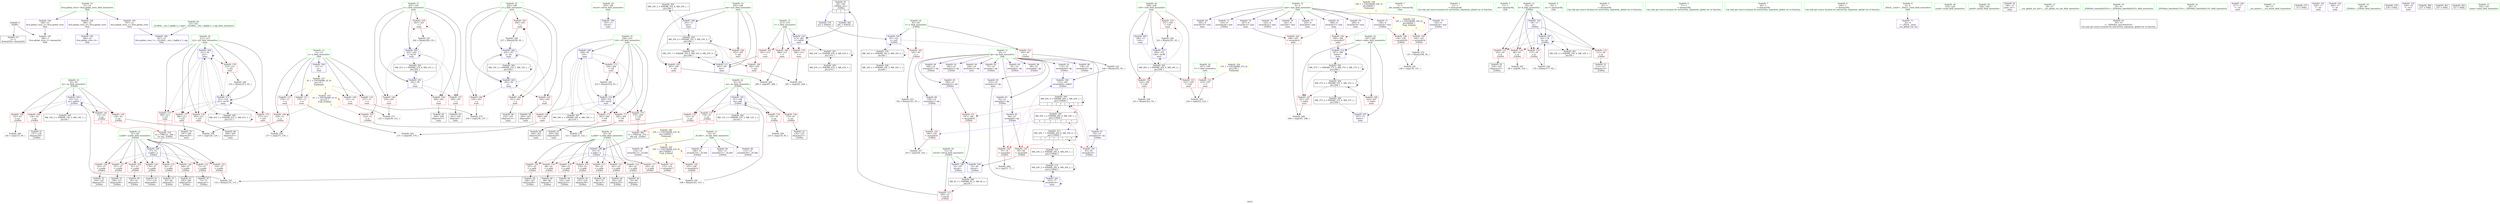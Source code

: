 digraph "SVFG" {
	label="SVFG";

	Node0x55ac0f8fb3f0 [shape=record,color=grey,label="{NodeID: 0\nNullPtr}"];
	Node0x55ac0f8fb3f0 -> Node0x55ac0f922c30[style=solid];
	Node0x55ac0f8fb3f0 -> Node0x55ac0f92c310[style=solid];
	Node0x55ac0f926aa0 [shape=record,color=blue,label="{NodeID: 194\n63\<--116\nny\<--add18\n_Z3Dfsii\n}"];
	Node0x55ac0f926aa0 -> Node0x55ac0f929b40[style=dashed];
	Node0x55ac0f926aa0 -> Node0x55ac0f929c10[style=dashed];
	Node0x55ac0f926aa0 -> Node0x55ac0f929ce0[style=dashed];
	Node0x55ac0f926aa0 -> Node0x55ac0f929db0[style=dashed];
	Node0x55ac0f926aa0 -> Node0x55ac0f926aa0[style=dashed];
	Node0x55ac0f926aa0 -> Node0x55ac0f940760[style=dashed];
	Node0x55ac0f923e10 [shape=record,color=red,label="{NodeID: 111\n270\<--12\n\<--n\nmain\n}"];
	Node0x55ac0f923e10 -> Node0x55ac0f932e90[style=solid];
	Node0x55ac0f9221a0 [shape=record,color=green,label="{NodeID: 28\n195\<--196\nretval\<--retval_field_insensitive\nmain\n}"];
	Node0x55ac0f9221a0 -> Node0x55ac0f926eb0[style=solid];
	Node0x55ac0f947960 [shape=record,color=black,label="{NodeID: 305\nMR_35V_2 = PHI(MR_35V_4, MR_35V_1, )\npts\{206 \}\n}"];
	Node0x55ac0f947960 -> Node0x55ac0f927460[style=dashed];
	Node0x55ac0f929c10 [shape=record,color=red,label="{NodeID: 139\n128\<--63\n\<--ny\n_Z3Dfsii\n}"];
	Node0x55ac0f929c10 -> Node0x55ac0f932890[style=solid];
	Node0x55ac0f924880 [shape=record,color=black,label="{NodeID: 56\n155\<--154\nidxprom38\<--\n_Z3Dfsii\n}"];
	Node0x55ac0f9287a0 [shape=record,color=grey,label="{NodeID: 250\n323 = Binary(322, 95, )\n}"];
	Node0x55ac0f92b2d0 [shape=record,color=red,label="{NodeID: 167\n291\<--207\n\<--index\nmain\n}"];
	Node0x55ac0f92b2d0 -> Node0x55ac0f933790[style=solid];
	Node0x55ac0f925f40 [shape=record,color=purple,label="{NodeID: 84\n81\<--10\narrayidx4\<--dp\n_Z3Dfsii\n}"];
	Node0x55ac0f8ffdf0 [shape=record,color=green,label="{NodeID: 1\n7\<--1\n__dso_handle\<--dummyObj\nGlob }"];
	Node0x55ac0f926b70 [shape=record,color=blue,label="{NodeID: 195\n65\<--152\nv\<--call\n_Z3Dfsii\n}"];
	Node0x55ac0f926b70 -> Node0x55ac0f929e80[style=dashed];
	Node0x55ac0f926b70 -> Node0x55ac0f929f50[style=dashed];
	Node0x55ac0f926b70 -> Node0x55ac0f93e460[style=dashed];
	Node0x55ac0f923ee0 [shape=record,color=red,label="{NodeID: 112\n276\<--12\n\<--n\nmain\n}"];
	Node0x55ac0f923ee0 -> Node0x55ac0f932a10[style=solid];
	Node0x55ac0f922270 [shape=record,color=green,label="{NodeID: 29\n197\<--198\nT\<--T_field_insensitive\nmain\n}"];
	Node0x55ac0f922270 -> Node0x55ac0f92a6a0[style=solid];
	Node0x55ac0f947e60 [shape=record,color=black,label="{NodeID: 306\nMR_37V_2 = PHI(MR_37V_4, MR_37V_1, )\npts\{208 \}\n}"];
	Node0x55ac0f947e60 -> Node0x55ac0f927530[style=dashed];
	Node0x55ac0f929ce0 [shape=record,color=red,label="{NodeID: 140\n136\<--63\n\<--ny\n_Z3Dfsii\n}"];
	Node0x55ac0f929ce0 -> Node0x55ac0f924610[style=solid];
	Node0x55ac0f924950 [shape=record,color=black,label="{NodeID: 57\n158\<--157\nidxprom40\<--\n_Z3Dfsii\n}"];
	Node0x55ac0f931e10 [shape=record,color=grey,label="{NodeID: 251\n166 = Binary(165, 95, )\n}"];
	Node0x55ac0f931e10 -> Node0x55ac0f926c40[style=solid];
	Node0x55ac0f92b3a0 [shape=record,color=red,label="{NodeID: 168\n324\<--207\n\<--index\nmain\n}"];
	Node0x55ac0f926010 [shape=record,color=purple,label="{NodeID: 85\n84\<--10\narrayidx6\<--dp\n_Z3Dfsii\n}"];
	Node0x55ac0f926010 -> Node0x55ac0f92a0f0[style=solid];
	Node0x55ac0f8fee30 [shape=record,color=green,label="{NodeID: 2\n13\<--1\n\<--dummyObj\nCan only get source location for instruction, argument, global var or function.}"];
	Node0x55ac0f926c40 [shape=record,color=blue,label="{NodeID: 196\n172\<--166\narrayidx49\<--add45\n_Z3Dfsii\n}"];
	Node0x55ac0f926c40 -> Node0x55ac0f942a60[style=dashed];
	Node0x55ac0f923fb0 [shape=record,color=red,label="{NodeID: 113\n190\<--53\n\<--retval\n_Z3Dfsii\n}"];
	Node0x55ac0f923fb0 -> Node0x55ac0f924d60[style=solid];
	Node0x55ac0f922340 [shape=record,color=green,label="{NodeID: 30\n199\<--200\nCAS\<--CAS_field_insensitive\nmain\n}"];
	Node0x55ac0f922340 -> Node0x55ac0f92a770[style=solid];
	Node0x55ac0f922340 -> Node0x55ac0f92a840[style=solid];
	Node0x55ac0f922340 -> Node0x55ac0f92a910[style=solid];
	Node0x55ac0f922340 -> Node0x55ac0f926f80[style=solid];
	Node0x55ac0f922340 -> Node0x55ac0f92e9e0[style=solid];
	Node0x55ac0f948360 [shape=record,color=black,label="{NodeID: 307\nMR_39V_2 = PHI(MR_39V_4, MR_39V_1, )\npts\{210 \}\n}"];
	Node0x55ac0f948360 -> Node0x55ac0f927600[style=dashed];
	Node0x55ac0f929db0 [shape=record,color=red,label="{NodeID: 141\n151\<--63\n\<--ny\n_Z3Dfsii\n|{<s0>3}}"];
	Node0x55ac0f929db0:s0 -> Node0x55ac0f633ea0[style=solid,color=red];
	Node0x55ac0f924a20 [shape=record,color=black,label="{NodeID: 58\n168\<--167\nidxprom46\<--\n_Z3Dfsii\n}"];
	Node0x55ac0f931f90 [shape=record,color=grey,label="{NodeID: 252\n147 = Binary(146, 95, )\n}"];
	Node0x55ac0f931f90 -> Node0x55ac0f932d10[style=solid];
	Node0x55ac0f92b470 [shape=record,color=red,label="{NodeID: 169\n269\<--209\n\<--i18\nmain\n}"];
	Node0x55ac0f92b470 -> Node0x55ac0f932e90[style=solid];
	Node0x55ac0f9260e0 [shape=record,color=purple,label="{NodeID: 86\n90\<--10\narrayidx8\<--dp\n_Z3Dfsii\n}"];
	Node0x55ac0f8feec0 [shape=record,color=green,label="{NodeID: 3\n17\<--1\n.str\<--dummyObj\nGlob }"];
	Node0x55ac0f93f860 [shape=record,color=black,label="{NodeID: 280\nMR_4V_3 = PHI(MR_4V_4, MR_4V_2, )\npts\{54 \}\n}"];
	Node0x55ac0f93f860 -> Node0x55ac0f923fb0[style=dashed];
	Node0x55ac0f926d10 [shape=record,color=blue,label="{NodeID: 197\n59\<--178\nk\<--inc\n_Z3Dfsii\n}"];
	Node0x55ac0f926d10 -> Node0x55ac0f9294c0[style=dashed];
	Node0x55ac0f926d10 -> Node0x55ac0f929590[style=dashed];
	Node0x55ac0f926d10 -> Node0x55ac0f929660[style=dashed];
	Node0x55ac0f926d10 -> Node0x55ac0f929730[style=dashed];
	Node0x55ac0f926d10 -> Node0x55ac0f926d10[style=dashed];
	Node0x55ac0f926d10 -> Node0x55ac0f93fd60[style=dashed];
	Node0x55ac0f924080 [shape=record,color=red,label="{NodeID: 114\n69\<--55\n\<--x.addr\n_Z3Dfsii\n}"];
	Node0x55ac0f924080 -> Node0x55ac0f922ea0[style=solid];
	Node0x55ac0f922410 [shape=record,color=green,label="{NodeID: 31\n201\<--202\ni\<--i_field_insensitive\nmain\n}"];
	Node0x55ac0f922410 -> Node0x55ac0f92a9e0[style=solid];
	Node0x55ac0f922410 -> Node0x55ac0f92aab0[style=solid];
	Node0x55ac0f922410 -> Node0x55ac0f92ab80[style=solid];
	Node0x55ac0f922410 -> Node0x55ac0f92ac50[style=solid];
	Node0x55ac0f922410 -> Node0x55ac0f927050[style=solid];
	Node0x55ac0f922410 -> Node0x55ac0f927390[style=solid];
	Node0x55ac0f948860 [shape=record,color=black,label="{NodeID: 308\nMR_41V_2 = PHI(MR_41V_3, MR_41V_1, )\npts\{212 \}\n}"];
	Node0x55ac0f948860 -> Node0x55ac0f9276d0[style=dashed];
	Node0x55ac0f948860 -> Node0x55ac0f948860[style=dashed];
	Node0x55ac0f929e80 [shape=record,color=red,label="{NodeID: 142\n161\<--65\n\<--v\n_Z3Dfsii\n}"];
	Node0x55ac0f929e80 -> Node0x55ac0f932110[style=solid];
	Node0x55ac0f924af0 [shape=record,color=black,label="{NodeID: 59\n171\<--170\nidxprom48\<--\n_Z3Dfsii\n}"];
	Node0x55ac0f932110 [shape=record,color=grey,label="{NodeID: 253\n162 = Binary(161, 95, )\n}"];
	Node0x55ac0f932110 -> Node0x55ac0f932710[style=solid];
	Node0x55ac0f92b540 [shape=record,color=red,label="{NodeID: 170\n279\<--209\n\<--i18\nmain\n|{<s0>7}}"];
	Node0x55ac0f92b540:s0 -> Node0x55ac0f9620b0[style=solid,color=red];
	Node0x55ac0f9261b0 [shape=record,color=purple,label="{NodeID: 87\n93\<--10\narrayidx10\<--dp\n_Z3Dfsii\n}"];
	Node0x55ac0f9261b0 -> Node0x55ac0f92c650[style=solid];
	Node0x55ac0f8fec20 [shape=record,color=green,label="{NodeID: 4\n19\<--1\n.str.1\<--dummyObj\nGlob }"];
	Node0x55ac0f93fd60 [shape=record,color=black,label="{NodeID: 281\nMR_10V_2 = PHI(MR_10V_4, MR_10V_1, )\npts\{60 \}\n}"];
	Node0x55ac0f926de0 [shape=record,color=blue,label="{NodeID: 198\n53\<--187\nretval\<--\n_Z3Dfsii\n}"];
	Node0x55ac0f926de0 -> Node0x55ac0f93f860[style=dashed];
	Node0x55ac0f924150 [shape=record,color=red,label="{NodeID: 115\n79\<--55\n\<--x.addr\n_Z3Dfsii\n}"];
	Node0x55ac0f924150 -> Node0x55ac0f923040[style=solid];
	Node0x55ac0f9224e0 [shape=record,color=green,label="{NodeID: 32\n203\<--204\nj\<--j_field_insensitive\nmain\n}"];
	Node0x55ac0f9224e0 -> Node0x55ac0f92ad20[style=solid];
	Node0x55ac0f9224e0 -> Node0x55ac0f92adf0[style=solid];
	Node0x55ac0f9224e0 -> Node0x55ac0f92aec0[style=solid];
	Node0x55ac0f9224e0 -> Node0x55ac0f92af90[style=solid];
	Node0x55ac0f9224e0 -> Node0x55ac0f927120[style=solid];
	Node0x55ac0f9224e0 -> Node0x55ac0f9272c0[style=solid];
	Node0x55ac0f948d60 [shape=record,color=black,label="{NodeID: 309\nMR_43V_2 = PHI(MR_43V_3, MR_43V_1, )\npts\{214 \}\n}"];
	Node0x55ac0f948d60 -> Node0x55ac0f945160[style=dashed];
	Node0x55ac0f929f50 [shape=record,color=red,label="{NodeID: 143\n165\<--65\n\<--v\n_Z3Dfsii\n}"];
	Node0x55ac0f929f50 -> Node0x55ac0f931e10[style=solid];
	Node0x55ac0f924bc0 [shape=record,color=black,label="{NodeID: 60\n182\<--181\nidxprom52\<--\n_Z3Dfsii\n}"];
	Node0x55ac0f932290 [shape=record,color=grey,label="{NodeID: 254\n108 = Binary(102, 107, )\n}"];
	Node0x55ac0f932290 -> Node0x55ac0f9269d0[style=solid];
	Node0x55ac0f92b610 [shape=record,color=red,label="{NodeID: 171\n292\<--209\n\<--i18\nmain\n}"];
	Node0x55ac0f92b610 -> Node0x55ac0f925170[style=solid];
	Node0x55ac0f926280 [shape=record,color=purple,label="{NodeID: 88\n156\<--10\narrayidx39\<--dp\n_Z3Dfsii\n}"];
	Node0x55ac0f8fecb0 [shape=record,color=green,label="{NodeID: 5\n22\<--1\n\<--dummyObj\nCan only get source location for instruction, argument, global var or function.}"];
	Node0x55ac0f940260 [shape=record,color=black,label="{NodeID: 282\nMR_12V_2 = PHI(MR_12V_3, MR_12V_1, )\npts\{62 \}\n}"];
	Node0x55ac0f926eb0 [shape=record,color=blue,label="{NodeID: 199\n195\<--13\nretval\<--\nmain\n}"];
	Node0x55ac0f928960 [shape=record,color=red,label="{NodeID: 116\n88\<--55\n\<--x.addr\n_Z3Dfsii\n}"];
	Node0x55ac0f928960 -> Node0x55ac0f924200[style=solid];
	Node0x55ac0f9225b0 [shape=record,color=green,label="{NodeID: 33\n205\<--206\nans\<--ans_field_insensitive\nmain\n}"];
	Node0x55ac0f9225b0 -> Node0x55ac0f92b060[style=solid];
	Node0x55ac0f9225b0 -> Node0x55ac0f92b130[style=solid];
	Node0x55ac0f9225b0 -> Node0x55ac0f92b200[style=solid];
	Node0x55ac0f9225b0 -> Node0x55ac0f927460[style=solid];
	Node0x55ac0f9225b0 -> Node0x55ac0f927870[style=solid];
	Node0x55ac0f949260 [shape=record,color=black,label="{NodeID: 310\nMR_20V_2 = PHI(MR_20V_6, MR_20V_1, )\npts\{110000 \}\n}"];
	Node0x55ac0f949260 -> Node0x55ac0f93df60[style=dashed];
	Node0x55ac0f92a020 [shape=record,color=red,label="{NodeID: 144\n75\<--74\n\<--arrayidx2\n_Z3Dfsii\n}"];
	Node0x55ac0f92a020 -> Node0x55ac0f933490[style=solid];
	Node0x55ac0f924c90 [shape=record,color=black,label="{NodeID: 61\n185\<--184\nidxprom54\<--\n_Z3Dfsii\n}"];
	Node0x55ac0f94ce10 [shape=record,color=yellow,style=double,label="{NodeID: 338\n18V_1 = ENCHI(MR_18V_0)\npts\{90000 \}\nFun[main]|{|<s2>7}}"];
	Node0x55ac0f94ce10 -> Node0x55ac0f92bf00[style=dashed];
	Node0x55ac0f94ce10 -> Node0x55ac0f92bfd0[style=dashed];
	Node0x55ac0f94ce10:s2 -> Node0x55ac0f94c1a0[style=dashed,color=red];
	Node0x55ac0f932410 [shape=record,color=grey,label="{NodeID: 255\n116 = Binary(110, 115, )\n}"];
	Node0x55ac0f932410 -> Node0x55ac0f926aa0[style=solid];
	Node0x55ac0f92b6e0 [shape=record,color=red,label="{NodeID: 172\n303\<--209\n\<--i18\nmain\n}"];
	Node0x55ac0f92b6e0 -> Node0x55ac0f925310[style=solid];
	Node0x55ac0f926350 [shape=record,color=purple,label="{NodeID: 89\n159\<--10\narrayidx41\<--dp\n_Z3Dfsii\n}"];
	Node0x55ac0f926350 -> Node0x55ac0f92a500[style=solid];
	Node0x55ac0f8fb590 [shape=record,color=green,label="{NodeID: 6\n77\<--1\n\<--dummyObj\nCan only get source location for instruction, argument, global var or function.}"];
	Node0x55ac0f940760 [shape=record,color=black,label="{NodeID: 283\nMR_14V_2 = PHI(MR_14V_3, MR_14V_1, )\npts\{64 \}\n}"];
	Node0x55ac0f926f80 [shape=record,color=blue,label="{NodeID: 200\n199\<--13\nCAS\<--\nmain\n}"];
	Node0x55ac0f926f80 -> Node0x55ac0f946a60[style=dashed];
	Node0x55ac0f928a30 [shape=record,color=red,label="{NodeID: 117\n102\<--55\n\<--x.addr\n_Z3Dfsii\n}"];
	Node0x55ac0f928a30 -> Node0x55ac0f932290[style=solid];
	Node0x55ac0f922680 [shape=record,color=green,label="{NodeID: 34\n207\<--208\nindex\<--index_field_insensitive\nmain\n}"];
	Node0x55ac0f922680 -> Node0x55ac0f92b2d0[style=solid];
	Node0x55ac0f922680 -> Node0x55ac0f92b3a0[style=solid];
	Node0x55ac0f922680 -> Node0x55ac0f927530[style=solid];
	Node0x55ac0f922680 -> Node0x55ac0f92e770[style=solid];
	Node0x55ac0f92a0f0 [shape=record,color=red,label="{NodeID: 145\n85\<--84\n\<--arrayidx6\n_Z3Dfsii\n}"];
	Node0x55ac0f92a0f0 -> Node0x55ac0f92c580[style=solid];
	Node0x55ac0f924d60 [shape=record,color=black,label="{NodeID: 62\n50\<--190\n_Z3Dfsii_ret\<--\n_Z3Dfsii\n|{<s0>3|<s1>7}}"];
	Node0x55ac0f924d60:s0 -> Node0x55ac0f961970[style=solid,color=blue];
	Node0x55ac0f924d60:s1 -> Node0x55ac0f961e10[style=solid,color=blue];
	Node0x55ac0f932590 [shape=record,color=grey,label="{NodeID: 256\n178 = Binary(177, 95, )\n}"];
	Node0x55ac0f932590 -> Node0x55ac0f926d10[style=solid];
	Node0x55ac0f92b7b0 [shape=record,color=red,label="{NodeID: 173\n318\<--209\n\<--i18\nmain\n}"];
	Node0x55ac0f92b7b0 -> Node0x55ac0f928020[style=solid];
	Node0x55ac0f926420 [shape=record,color=purple,label="{NodeID: 90\n169\<--10\narrayidx47\<--dp\n_Z3Dfsii\n}"];
	Node0x55ac0f8fb620 [shape=record,color=green,label="{NodeID: 7\n95\<--1\n\<--dummyObj\nCan only get source location for instruction, argument, global var or function.}"];
	Node0x55ac0f940c60 [shape=record,color=black,label="{NodeID: 284\nMR_16V_2 = PHI(MR_16V_3, MR_16V_1, )\npts\{66 \}\n}"];
	Node0x55ac0f927050 [shape=record,color=blue,label="{NodeID: 201\n201\<--95\ni\<--\nmain\n}"];
	Node0x55ac0f927050 -> Node0x55ac0f92a9e0[style=dashed];
	Node0x55ac0f927050 -> Node0x55ac0f92aab0[style=dashed];
	Node0x55ac0f927050 -> Node0x55ac0f92ab80[style=dashed];
	Node0x55ac0f927050 -> Node0x55ac0f92ac50[style=dashed];
	Node0x55ac0f927050 -> Node0x55ac0f927390[style=dashed];
	Node0x55ac0f927050 -> Node0x55ac0f946f60[style=dashed];
	Node0x55ac0f928b00 [shape=record,color=red,label="{NodeID: 118\n140\<--55\n\<--x.addr\n_Z3Dfsii\n}"];
	Node0x55ac0f928b00 -> Node0x55ac0f9246e0[style=solid];
	Node0x55ac0f922750 [shape=record,color=green,label="{NodeID: 35\n209\<--210\ni18\<--i18_field_insensitive\nmain\n}"];
	Node0x55ac0f922750 -> Node0x55ac0f92b470[style=solid];
	Node0x55ac0f922750 -> Node0x55ac0f92b540[style=solid];
	Node0x55ac0f922750 -> Node0x55ac0f92b610[style=solid];
	Node0x55ac0f922750 -> Node0x55ac0f92b6e0[style=solid];
	Node0x55ac0f922750 -> Node0x55ac0f92b7b0[style=solid];
	Node0x55ac0f922750 -> Node0x55ac0f927600[style=solid];
	Node0x55ac0f922750 -> Node0x55ac0f92e910[style=solid];
	Node0x55ac0f92a1c0 [shape=record,color=red,label="{NodeID: 146\n107\<--106\n\<--arrayidx14\n_Z3Dfsii\n}"];
	Node0x55ac0f92a1c0 -> Node0x55ac0f932290[style=solid];
	Node0x55ac0f924e30 [shape=record,color=black,label="{NodeID: 63\n241\<--240\nidxprom\<--\nmain\n}"];
	Node0x55ac0f94cfd0 [shape=record,color=yellow,style=double,label="{NodeID: 340\n22V_1 = ENCHI(MR_22V_0)\npts\{160000 \}\nFun[main]|{<s0>7}}"];
	Node0x55ac0f94cfd0:s0 -> Node0x55ac0f94c360[style=dashed,color=red];
	Node0x55ac0f932710 [shape=record,color=grey,label="{NodeID: 257\n163 = cmp(160, 162, )\n}"];
	Node0x55ac0f92b880 [shape=record,color=red,label="{NodeID: 174\n275\<--211\n\<--j22\nmain\n}"];
	Node0x55ac0f92b880 -> Node0x55ac0f932a10[style=solid];
	Node0x55ac0f9264f0 [shape=record,color=purple,label="{NodeID: 91\n172\<--10\narrayidx49\<--dp\n_Z3Dfsii\n}"];
	Node0x55ac0f9264f0 -> Node0x55ac0f926c40[style=solid];
	Node0x55ac0f8fb6b0 [shape=record,color=green,label="{NodeID: 8\n100\<--1\n\<--dummyObj\nCan only get source location for instruction, argument, global var or function.}"];
	Node0x55ac0f941160 [shape=record,color=black,label="{NodeID: 285\nMR_20V_2 = PHI(MR_20V_4, MR_20V_1, )\npts\{110000 \}\n|{<s0>3|<s1>3|<s2>3|<s3>7}}"];
	Node0x55ac0f941160:s0 -> Node0x55ac0f92a500[style=dashed,color=blue];
	Node0x55ac0f941160:s1 -> Node0x55ac0f926c40[style=dashed,color=blue];
	Node0x55ac0f941160:s2 -> Node0x55ac0f942a60[style=dashed,color=blue];
	Node0x55ac0f941160:s3 -> Node0x55ac0f94ab60[style=dashed,color=blue];
	Node0x55ac0f927120 [shape=record,color=blue,label="{NodeID: 202\n203\<--95\nj\<--\nmain\n}"];
	Node0x55ac0f927120 -> Node0x55ac0f92ad20[style=dashed];
	Node0x55ac0f927120 -> Node0x55ac0f92adf0[style=dashed];
	Node0x55ac0f927120 -> Node0x55ac0f92aec0[style=dashed];
	Node0x55ac0f927120 -> Node0x55ac0f92af90[style=dashed];
	Node0x55ac0f927120 -> Node0x55ac0f927120[style=dashed];
	Node0x55ac0f927120 -> Node0x55ac0f9272c0[style=dashed];
	Node0x55ac0f927120 -> Node0x55ac0f947460[style=dashed];
	Node0x55ac0f928bd0 [shape=record,color=red,label="{NodeID: 119\n154\<--55\n\<--x.addr\n_Z3Dfsii\n}"];
	Node0x55ac0f928bd0 -> Node0x55ac0f924880[style=solid];
	Node0x55ac0f922820 [shape=record,color=green,label="{NodeID: 36\n211\<--212\nj22\<--j22_field_insensitive\nmain\n}"];
	Node0x55ac0f922820 -> Node0x55ac0f92b880[style=solid];
	Node0x55ac0f922820 -> Node0x55ac0f92b950[style=solid];
	Node0x55ac0f922820 -> Node0x55ac0f92ba20[style=solid];
	Node0x55ac0f922820 -> Node0x55ac0f92baf0[style=solid];
	Node0x55ac0f922820 -> Node0x55ac0f92bbc0[style=solid];
	Node0x55ac0f922820 -> Node0x55ac0f9276d0[style=solid];
	Node0x55ac0f922820 -> Node0x55ac0f92e840[style=solid];
	Node0x55ac0f92a290 [shape=record,color=red,label="{NodeID: 147\n115\<--114\n\<--arrayidx17\n_Z3Dfsii\n}"];
	Node0x55ac0f92a290 -> Node0x55ac0f932410[style=solid];
	Node0x55ac0f924f00 [shape=record,color=black,label="{NodeID: 64\n244\<--243\nidxprom8\<--\nmain\n}"];
	Node0x55ac0f932890 [shape=record,color=grey,label="{NodeID: 258\n130 = cmp(128, 129, )\n}"];
	Node0x55ac0f92b950 [shape=record,color=red,label="{NodeID: 175\n280\<--211\n\<--j22\nmain\n|{<s0>7}}"];
	Node0x55ac0f92b950:s0 -> Node0x55ac0f633ea0[style=solid,color=red];
	Node0x55ac0f9265c0 [shape=record,color=purple,label="{NodeID: 92\n183\<--10\narrayidx53\<--dp\n_Z3Dfsii\n}"];
	Node0x55ac0f916080 [shape=record,color=green,label="{NodeID: 9\n4\<--6\n_ZStL8__ioinit\<--_ZStL8__ioinit_field_insensitive\nGlob }"];
	Node0x55ac0f916080 -> Node0x55ac0f9254b0[style=solid];
	Node0x55ac0f9271f0 [shape=record,color=blue,label="{NodeID: 203\n253\<--77\narrayidx14\<--\nmain\n}"];
	Node0x55ac0f9271f0 -> Node0x55ac0f9271f0[style=dashed];
	Node0x55ac0f9271f0 -> Node0x55ac0f93df60[style=dashed];
	Node0x55ac0f928ca0 [shape=record,color=red,label="{NodeID: 120\n167\<--55\n\<--x.addr\n_Z3Dfsii\n}"];
	Node0x55ac0f928ca0 -> Node0x55ac0f924a20[style=solid];
	Node0x55ac0f9228f0 [shape=record,color=green,label="{NodeID: 37\n213\<--214\nv\<--v_field_insensitive\nmain\n}"];
	Node0x55ac0f9228f0 -> Node0x55ac0f92bc90[style=solid];
	Node0x55ac0f9228f0 -> Node0x55ac0f92bd60[style=solid];
	Node0x55ac0f9228f0 -> Node0x55ac0f92be30[style=solid];
	Node0x55ac0f9228f0 -> Node0x55ac0f9277a0[style=solid];
	Node0x55ac0f92a360 [shape=record,color=red,label="{NodeID: 148\n139\<--138\n\<--arrayidx30\n_Z3Dfsii\n}"];
	Node0x55ac0f92a360 -> Node0x55ac0f932d10[style=solid];
	Node0x55ac0f924fd0 [shape=record,color=black,label="{NodeID: 65\n249\<--248\nidxprom11\<--\nmain\n}"];
	Node0x55ac0f932a10 [shape=record,color=grey,label="{NodeID: 259\n277 = cmp(275, 276, )\n}"];
	Node0x55ac0f92ba20 [shape=record,color=red,label="{NodeID: 176\n295\<--211\n\<--j22\nmain\n}"];
	Node0x55ac0f92ba20 -> Node0x55ac0f925240[style=solid];
	Node0x55ac0f926690 [shape=record,color=purple,label="{NodeID: 93\n186\<--10\narrayidx55\<--dp\n_Z3Dfsii\n}"];
	Node0x55ac0f926690 -> Node0x55ac0f92a5d0[style=solid];
	Node0x55ac0f916110 [shape=record,color=green,label="{NodeID: 10\n8\<--9\nmat\<--mat_field_insensitive\nGlob }"];
	Node0x55ac0f916110 -> Node0x55ac0f925580[style=solid];
	Node0x55ac0f916110 -> Node0x55ac0f925650[style=solid];
	Node0x55ac0f916110 -> Node0x55ac0f925720[style=solid];
	Node0x55ac0f916110 -> Node0x55ac0f9257f0[style=solid];
	Node0x55ac0f916110 -> Node0x55ac0f9258c0[style=solid];
	Node0x55ac0f916110 -> Node0x55ac0f925990[style=solid];
	Node0x55ac0f916110 -> Node0x55ac0f925a60[style=solid];
	Node0x55ac0f916110 -> Node0x55ac0f925b30[style=solid];
	Node0x55ac0f916110 -> Node0x55ac0f925c00[style=solid];
	Node0x55ac0f916110 -> Node0x55ac0f925cd0[style=solid];
	Node0x55ac0f9272c0 [shape=record,color=blue,label="{NodeID: 204\n203\<--257\nj\<--inc\nmain\n}"];
	Node0x55ac0f9272c0 -> Node0x55ac0f92ad20[style=dashed];
	Node0x55ac0f9272c0 -> Node0x55ac0f92adf0[style=dashed];
	Node0x55ac0f9272c0 -> Node0x55ac0f92aec0[style=dashed];
	Node0x55ac0f9272c0 -> Node0x55ac0f92af90[style=dashed];
	Node0x55ac0f9272c0 -> Node0x55ac0f927120[style=dashed];
	Node0x55ac0f9272c0 -> Node0x55ac0f9272c0[style=dashed];
	Node0x55ac0f9272c0 -> Node0x55ac0f947460[style=dashed];
	Node0x55ac0f928d70 [shape=record,color=red,label="{NodeID: 121\n181\<--55\n\<--x.addr\n_Z3Dfsii\n}"];
	Node0x55ac0f928d70 -> Node0x55ac0f924bc0[style=solid];
	Node0x55ac0f9229c0 [shape=record,color=green,label="{NodeID: 38\n219\<--220\nscanf\<--scanf_field_insensitive\n}"];
	Node0x55ac0f94ab60 [shape=record,color=black,label="{NodeID: 315\nMR_20V_7 = PHI(MR_20V_8, MR_20V_6, )\npts\{110000 \}\n|{|<s2>7|<s3>7|<s4>7|<s5>7}}"];
	Node0x55ac0f94ab60 -> Node0x55ac0f949260[style=dashed];
	Node0x55ac0f94ab60 -> Node0x55ac0f94ab60[style=dashed];
	Node0x55ac0f94ab60:s2 -> Node0x55ac0f92a020[style=dashed,color=red];
	Node0x55ac0f94ab60:s3 -> Node0x55ac0f92a0f0[style=dashed,color=red];
	Node0x55ac0f94ab60:s4 -> Node0x55ac0f92c650[style=dashed,color=red];
	Node0x55ac0f94ab60:s5 -> Node0x55ac0f941160[style=dashed,color=red];
	Node0x55ac0f92a430 [shape=record,color=red,label="{NodeID: 149\n146\<--145\n\<--arrayidx34\n_Z3Dfsii\n}"];
	Node0x55ac0f92a430 -> Node0x55ac0f931f90[style=solid];
	Node0x55ac0f9250a0 [shape=record,color=black,label="{NodeID: 66\n252\<--251\nidxprom13\<--\nmain\n}"];
	Node0x55ac0f932b90 [shape=record,color=grey,label="{NodeID: 260\n126 = cmp(125, 95, )\n}"];
	Node0x55ac0f92baf0 [shape=record,color=red,label="{NodeID: 177\n306\<--211\n\<--j22\nmain\n}"];
	Node0x55ac0f92baf0 -> Node0x55ac0f9253e0[style=solid];
	Node0x55ac0f926760 [shape=record,color=purple,label="{NodeID: 94\n250\<--10\narrayidx12\<--dp\nmain\n}"];
	Node0x55ac0f9161e0 [shape=record,color=green,label="{NodeID: 11\n10\<--11\ndp\<--dp_field_insensitive\nGlob }"];
	Node0x55ac0f9161e0 -> Node0x55ac0f925da0[style=solid];
	Node0x55ac0f9161e0 -> Node0x55ac0f925e70[style=solid];
	Node0x55ac0f9161e0 -> Node0x55ac0f925f40[style=solid];
	Node0x55ac0f9161e0 -> Node0x55ac0f926010[style=solid];
	Node0x55ac0f9161e0 -> Node0x55ac0f9260e0[style=solid];
	Node0x55ac0f9161e0 -> Node0x55ac0f9261b0[style=solid];
	Node0x55ac0f9161e0 -> Node0x55ac0f926280[style=solid];
	Node0x55ac0f9161e0 -> Node0x55ac0f926350[style=solid];
	Node0x55ac0f9161e0 -> Node0x55ac0f926420[style=solid];
	Node0x55ac0f9161e0 -> Node0x55ac0f9264f0[style=solid];
	Node0x55ac0f9161e0 -> Node0x55ac0f9265c0[style=solid];
	Node0x55ac0f9161e0 -> Node0x55ac0f926690[style=solid];
	Node0x55ac0f9161e0 -> Node0x55ac0f926760[style=solid];
	Node0x55ac0f9161e0 -> Node0x55ac0f926830[style=solid];
	Node0x55ac0f927390 [shape=record,color=blue,label="{NodeID: 205\n201\<--262\ni\<--inc16\nmain\n}"];
	Node0x55ac0f927390 -> Node0x55ac0f92a9e0[style=dashed];
	Node0x55ac0f927390 -> Node0x55ac0f92aab0[style=dashed];
	Node0x55ac0f927390 -> Node0x55ac0f92ab80[style=dashed];
	Node0x55ac0f927390 -> Node0x55ac0f92ac50[style=dashed];
	Node0x55ac0f927390 -> Node0x55ac0f927390[style=dashed];
	Node0x55ac0f927390 -> Node0x55ac0f946f60[style=dashed];
	Node0x55ac0f928e40 [shape=record,color=red,label="{NodeID: 122\n72\<--57\n\<--y.addr\n_Z3Dfsii\n}"];
	Node0x55ac0f928e40 -> Node0x55ac0f922f70[style=solid];
	Node0x55ac0f922a90 [shape=record,color=green,label="{NodeID: 39\n328\<--329\nprintf\<--printf_field_insensitive\n}"];
	Node0x55ac0f94b060 [shape=record,color=yellow,style=double,label="{NodeID: 316\n2V_1 = ENCHI(MR_2V_0)\npts\{14 \}\nFun[_Z3Dfsii]|{|<s2>3}}"];
	Node0x55ac0f94b060 -> Node0x55ac0f923ad0[style=dashed];
	Node0x55ac0f94b060 -> Node0x55ac0f923ba0[style=dashed];
	Node0x55ac0f94b060:s2 -> Node0x55ac0f94b060[style=dashed,color=red];
	Node0x55ac0f92a500 [shape=record,color=red,label="{NodeID: 150\n160\<--159\n\<--arrayidx41\n_Z3Dfsii\n}"];
	Node0x55ac0f92a500 -> Node0x55ac0f932710[style=solid];
	Node0x55ac0f925170 [shape=record,color=black,label="{NodeID: 67\n293\<--292\nidxprom29\<--\nmain\n}"];
	Node0x55ac0f932d10 [shape=record,color=grey,label="{NodeID: 261\n148 = cmp(139, 147, )\n}"];
	Node0x55ac0f92bbc0 [shape=record,color=red,label="{NodeID: 178\n313\<--211\n\<--j22\nmain\n}"];
	Node0x55ac0f92bbc0 -> Node0x55ac0f9281a0[style=solid];
	Node0x55ac0f926830 [shape=record,color=purple,label="{NodeID: 95\n253\<--10\narrayidx14\<--dp\nmain\n}"];
	Node0x55ac0f926830 -> Node0x55ac0f9271f0[style=solid];
	Node0x55ac0f914e30 [shape=record,color=green,label="{NodeID: 12\n12\<--14\nn\<--n_field_insensitive\nGlob }"];
	Node0x55ac0f914e30 -> Node0x55ac0f923ad0[style=solid];
	Node0x55ac0f914e30 -> Node0x55ac0f923ba0[style=solid];
	Node0x55ac0f914e30 -> Node0x55ac0f923c70[style=solid];
	Node0x55ac0f914e30 -> Node0x55ac0f923d40[style=solid];
	Node0x55ac0f914e30 -> Node0x55ac0f923e10[style=solid];
	Node0x55ac0f914e30 -> Node0x55ac0f923ee0[style=solid];
	Node0x55ac0f914e30 -> Node0x55ac0f92c0a0[style=solid];
	Node0x55ac0f927460 [shape=record,color=blue,label="{NodeID: 206\n205\<--13\nans\<--\nmain\n}"];
	Node0x55ac0f927460 -> Node0x55ac0f944170[style=dashed];
	Node0x55ac0f928f10 [shape=record,color=red,label="{NodeID: 123\n82\<--57\n\<--y.addr\n_Z3Dfsii\n}"];
	Node0x55ac0f928f10 -> Node0x55ac0f923110[style=solid];
	Node0x55ac0f922b60 [shape=record,color=green,label="{NodeID: 40\n23\<--342\n_GLOBAL__sub_I_lxglbk_0_1.cpp\<--_GLOBAL__sub_I_lxglbk_0_1.cpp_field_insensitive\n}"];
	Node0x55ac0f922b60 -> Node0x55ac0f92c240[style=solid];
	Node0x55ac0f92a5d0 [shape=record,color=red,label="{NodeID: 151\n187\<--186\n\<--arrayidx55\n_Z3Dfsii\n}"];
	Node0x55ac0f92a5d0 -> Node0x55ac0f926de0[style=solid];
	Node0x55ac0f925240 [shape=record,color=black,label="{NodeID: 68\n296\<--295\nidxprom31\<--\nmain\n}"];
	Node0x55ac0f932e90 [shape=record,color=grey,label="{NodeID: 262\n271 = cmp(269, 270, )\n}"];
	Node0x55ac0f92bc90 [shape=record,color=red,label="{NodeID: 179\n284\<--213\n\<--v\nmain\n}"];
	Node0x55ac0f92bc90 -> Node0x55ac0f933010[style=solid];
	Node0x55ac0f9231e0 [shape=record,color=purple,label="{NodeID: 96\n105\<--15\narrayidx13\<--_ZL3dir\n_Z3Dfsii\n}"];
	Node0x55ac0f914f00 [shape=record,color=green,label="{NodeID: 13\n15\<--16\n_ZL3dir\<--_ZL3dir_field_insensitive\nGlob }"];
	Node0x55ac0f914f00 -> Node0x55ac0f9231e0[style=solid];
	Node0x55ac0f914f00 -> Node0x55ac0f9232b0[style=solid];
	Node0x55ac0f914f00 -> Node0x55ac0f923380[style=solid];
	Node0x55ac0f914f00 -> Node0x55ac0f923450[style=solid];
	Node0x55ac0f942a60 [shape=record,color=black,label="{NodeID: 290\nMR_20V_4 = PHI(MR_20V_5, MR_20V_3, )\npts\{110000 \}\n|{|<s3>3|<s4>3|<s5>3|<s6>3}}"];
	Node0x55ac0f942a60 -> Node0x55ac0f92a5d0[style=dashed];
	Node0x55ac0f942a60 -> Node0x55ac0f941160[style=dashed];
	Node0x55ac0f942a60 -> Node0x55ac0f942a60[style=dashed];
	Node0x55ac0f942a60:s3 -> Node0x55ac0f92a020[style=dashed,color=red];
	Node0x55ac0f942a60:s4 -> Node0x55ac0f92a0f0[style=dashed,color=red];
	Node0x55ac0f942a60:s5 -> Node0x55ac0f92c650[style=dashed,color=red];
	Node0x55ac0f942a60:s6 -> Node0x55ac0f941160[style=dashed,color=red];
	Node0x55ac0f927530 [shape=record,color=blue,label="{NodeID: 207\n207\<--13\nindex\<--\nmain\n}"];
	Node0x55ac0f927530 -> Node0x55ac0f944260[style=dashed];
	Node0x55ac0f928fe0 [shape=record,color=red,label="{NodeID: 124\n91\<--57\n\<--y.addr\n_Z3Dfsii\n}"];
	Node0x55ac0f928fe0 -> Node0x55ac0f9242d0[style=solid];
	Node0x55ac0f922c30 [shape=record,color=black,label="{NodeID: 41\n2\<--3\ndummyVal\<--dummyVal\n}"];
	Node0x55ac0f92a6a0 [shape=record,color=red,label="{NodeID: 152\n223\<--197\n\<--T\nmain\n}"];
	Node0x55ac0f92a6a0 -> Node0x55ac0f933310[style=solid];
	Node0x55ac0f925310 [shape=record,color=black,label="{NodeID: 69\n304\<--303\nidxprom34\<--\nmain\n}"];
	Node0x55ac0f933010 [shape=record,color=grey,label="{NodeID: 263\n285 = cmp(283, 284, )\n}"];
	Node0x55ac0f92bd60 [shape=record,color=red,label="{NodeID: 180\n288\<--213\n\<--v\nmain\n}"];
	Node0x55ac0f92bd60 -> Node0x55ac0f933190[style=solid];
	Node0x55ac0f9232b0 [shape=record,color=purple,label="{NodeID: 97\n106\<--15\narrayidx14\<--_ZL3dir\n_Z3Dfsii\n}"];
	Node0x55ac0f9232b0 -> Node0x55ac0f92a1c0[style=solid];
	Node0x55ac0f914fd0 [shape=record,color=green,label="{NodeID: 14\n21\<--25\nllvm.global_ctors\<--llvm.global_ctors_field_insensitive\nGlob }"];
	Node0x55ac0f914fd0 -> Node0x55ac0f923860[style=solid];
	Node0x55ac0f914fd0 -> Node0x55ac0f923930[style=solid];
	Node0x55ac0f914fd0 -> Node0x55ac0f923a00[style=solid];
	Node0x55ac0f942f60 [shape=record,color=black,label="{NodeID: 291\nMR_35V_7 = PHI(MR_35V_6, MR_35V_5, MR_35V_5, )\npts\{206 \}\n}"];
	Node0x55ac0f942f60 -> Node0x55ac0f92b060[style=dashed];
	Node0x55ac0f942f60 -> Node0x55ac0f92b130[style=dashed];
	Node0x55ac0f942f60 -> Node0x55ac0f927870[style=dashed];
	Node0x55ac0f942f60 -> Node0x55ac0f942f60[style=dashed];
	Node0x55ac0f942f60 -> Node0x55ac0f944170[style=dashed];
	Node0x55ac0f927600 [shape=record,color=blue,label="{NodeID: 208\n209\<--95\ni18\<--\nmain\n}"];
	Node0x55ac0f927600 -> Node0x55ac0f92b470[style=dashed];
	Node0x55ac0f927600 -> Node0x55ac0f92b540[style=dashed];
	Node0x55ac0f927600 -> Node0x55ac0f92b610[style=dashed];
	Node0x55ac0f927600 -> Node0x55ac0f92b6e0[style=dashed];
	Node0x55ac0f927600 -> Node0x55ac0f92b7b0[style=dashed];
	Node0x55ac0f927600 -> Node0x55ac0f92e910[style=dashed];
	Node0x55ac0f927600 -> Node0x55ac0f948360[style=dashed];
	Node0x55ac0f9290b0 [shape=record,color=red,label="{NodeID: 125\n110\<--57\n\<--y.addr\n_Z3Dfsii\n}"];
	Node0x55ac0f9290b0 -> Node0x55ac0f932410[style=solid];
	Node0x55ac0f922d00 [shape=record,color=black,label="{NodeID: 42\n194\<--13\nmain_ret\<--\nmain\n}"];
	Node0x55ac0f92a770 [shape=record,color=red,label="{NodeID: 153\n222\<--199\n\<--CAS\nmain\n}"];
	Node0x55ac0f92a770 -> Node0x55ac0f933310[style=solid];
	Node0x55ac0f9253e0 [shape=record,color=black,label="{NodeID: 70\n307\<--306\nidxprom36\<--\nmain\n}"];
	Node0x55ac0f933190 [shape=record,color=grey,label="{NodeID: 264\n289 = cmp(287, 288, )\n}"];
	Node0x55ac0f92be30 [shape=record,color=red,label="{NodeID: 181\n301\<--213\n\<--v\nmain\n}"];
	Node0x55ac0f92be30 -> Node0x55ac0f927870[style=solid];
	Node0x55ac0f923380 [shape=record,color=purple,label="{NodeID: 98\n113\<--15\narrayidx16\<--_ZL3dir\n_Z3Dfsii\n}"];
	Node0x55ac0f9150a0 [shape=record,color=green,label="{NodeID: 15\n26\<--27\n__cxx_global_var_init\<--__cxx_global_var_init_field_insensitive\n}"];
	Node0x55ac0f943460 [shape=record,color=black,label="{NodeID: 292\nMR_37V_7 = PHI(MR_37V_6, MR_37V_5, MR_37V_5, )\npts\{208 \}\n}"];
	Node0x55ac0f943460 -> Node0x55ac0f92b2d0[style=dashed];
	Node0x55ac0f943460 -> Node0x55ac0f92e770[style=dashed];
	Node0x55ac0f943460 -> Node0x55ac0f943460[style=dashed];
	Node0x55ac0f943460 -> Node0x55ac0f944260[style=dashed];
	Node0x55ac0f9276d0 [shape=record,color=blue,label="{NodeID: 209\n211\<--95\nj22\<--\nmain\n}"];
	Node0x55ac0f9276d0 -> Node0x55ac0f92b880[style=dashed];
	Node0x55ac0f9276d0 -> Node0x55ac0f92b950[style=dashed];
	Node0x55ac0f9276d0 -> Node0x55ac0f92ba20[style=dashed];
	Node0x55ac0f9276d0 -> Node0x55ac0f92baf0[style=dashed];
	Node0x55ac0f9276d0 -> Node0x55ac0f92bbc0[style=dashed];
	Node0x55ac0f9276d0 -> Node0x55ac0f9276d0[style=dashed];
	Node0x55ac0f9276d0 -> Node0x55ac0f92e840[style=dashed];
	Node0x55ac0f9276d0 -> Node0x55ac0f948860[style=dashed];
	Node0x55ac0f929180 [shape=record,color=red,label="{NodeID: 126\n143\<--57\n\<--y.addr\n_Z3Dfsii\n}"];
	Node0x55ac0f929180 -> Node0x55ac0f9247b0[style=solid];
	Node0x55ac0f922dd0 [shape=record,color=black,label="{NodeID: 43\n34\<--35\n\<--_ZNSt8ios_base4InitD1Ev\nCan only get source location for instruction, argument, global var or function.}"];
	Node0x55ac0f92a840 [shape=record,color=red,label="{NodeID: 154\n322\<--199\n\<--CAS\nmain\n}"];
	Node0x55ac0f92a840 -> Node0x55ac0f9287a0[style=solid];
	Node0x55ac0f9254b0 [shape=record,color=purple,label="{NodeID: 71\n32\<--4\n\<--_ZStL8__ioinit\n__cxx_global_var_init\n}"];
	Node0x55ac0f933310 [shape=record,color=grey,label="{NodeID: 265\n224 = cmp(222, 223, )\n}"];
	Node0x55ac0f92bf00 [shape=record,color=red,label="{NodeID: 182\n298\<--297\n\<--arrayidx32\nmain\n}"];
	Node0x55ac0f92bf00 -> Node0x55ac0f933790[style=solid];
	Node0x55ac0f923450 [shape=record,color=purple,label="{NodeID: 99\n114\<--15\narrayidx17\<--_ZL3dir\n_Z3Dfsii\n}"];
	Node0x55ac0f923450 -> Node0x55ac0f92a290[style=solid];
	Node0x55ac0f9218e0 [shape=record,color=green,label="{NodeID: 16\n30\<--31\n_ZNSt8ios_base4InitC1Ev\<--_ZNSt8ios_base4InitC1Ev_field_insensitive\n}"];
	Node0x55ac0f633ea0 [shape=record,color=black,label="{NodeID: 376\n52 = PHI(151, 280, )\n1st arg _Z3Dfsii }"];
	Node0x55ac0f633ea0 -> Node0x55ac0f92c4b0[style=solid];
	Node0x55ac0f944170 [shape=record,color=black,label="{NodeID: 293\nMR_35V_4 = PHI(MR_35V_5, MR_35V_3, )\npts\{206 \}\n}"];
	Node0x55ac0f944170 -> Node0x55ac0f92b060[style=dashed];
	Node0x55ac0f944170 -> Node0x55ac0f92b130[style=dashed];
	Node0x55ac0f944170 -> Node0x55ac0f92b200[style=dashed];
	Node0x55ac0f944170 -> Node0x55ac0f927870[style=dashed];
	Node0x55ac0f944170 -> Node0x55ac0f942f60[style=dashed];
	Node0x55ac0f944170 -> Node0x55ac0f944170[style=dashed];
	Node0x55ac0f944170 -> Node0x55ac0f947960[style=dashed];
	Node0x55ac0f9277a0 [shape=record,color=blue,label="{NodeID: 210\n213\<--281\nv\<--call26\nmain\n}"];
	Node0x55ac0f9277a0 -> Node0x55ac0f92bc90[style=dashed];
	Node0x55ac0f9277a0 -> Node0x55ac0f92bd60[style=dashed];
	Node0x55ac0f9277a0 -> Node0x55ac0f92be30[style=dashed];
	Node0x55ac0f9277a0 -> Node0x55ac0f9277a0[style=dashed];
	Node0x55ac0f9277a0 -> Node0x55ac0f945160[style=dashed];
	Node0x55ac0f929250 [shape=record,color=red,label="{NodeID: 127\n157\<--57\n\<--y.addr\n_Z3Dfsii\n}"];
	Node0x55ac0f929250 -> Node0x55ac0f924950[style=solid];
	Node0x55ac0f922ea0 [shape=record,color=black,label="{NodeID: 44\n70\<--69\nidxprom\<--\n_Z3Dfsii\n}"];
	Node0x55ac0f92a910 [shape=record,color=red,label="{NodeID: 155\n331\<--199\n\<--CAS\nmain\n}"];
	Node0x55ac0f92a910 -> Node0x55ac0f928620[style=solid];
	Node0x55ac0f925580 [shape=record,color=purple,label="{NodeID: 72\n135\<--8\narrayidx28\<--mat\n_Z3Dfsii\n}"];
	Node0x55ac0f933490 [shape=record,color=grey,label="{NodeID: 266\n76 = cmp(75, 77, )\n}"];
	Node0x55ac0f92bfd0 [shape=record,color=red,label="{NodeID: 183\n309\<--308\n\<--arrayidx37\nmain\n}"];
	Node0x55ac0f92bfd0 -> Node0x55ac0f92e770[style=solid];
	Node0x55ac0f923520 [shape=record,color=purple,label="{NodeID: 100\n217\<--17\n\<--.str\nmain\n}"];
	Node0x55ac0f921970 [shape=record,color=green,label="{NodeID: 17\n36\<--37\n__cxa_atexit\<--__cxa_atexit_field_insensitive\n}"];
	Node0x55ac0f961870 [shape=record,color=black,label="{NodeID: 377\n33 = PHI()\n}"];
	Node0x55ac0f944260 [shape=record,color=black,label="{NodeID: 294\nMR_37V_4 = PHI(MR_37V_5, MR_37V_3, )\npts\{208 \}\n}"];
	Node0x55ac0f944260 -> Node0x55ac0f92b2d0[style=dashed];
	Node0x55ac0f944260 -> Node0x55ac0f92b3a0[style=dashed];
	Node0x55ac0f944260 -> Node0x55ac0f92e770[style=dashed];
	Node0x55ac0f944260 -> Node0x55ac0f943460[style=dashed];
	Node0x55ac0f944260 -> Node0x55ac0f944260[style=dashed];
	Node0x55ac0f944260 -> Node0x55ac0f947e60[style=dashed];
	Node0x55ac0f927870 [shape=record,color=blue,label="{NodeID: 211\n205\<--301\nans\<--\nmain\n}"];
	Node0x55ac0f927870 -> Node0x55ac0f942f60[style=dashed];
	Node0x55ac0f929320 [shape=record,color=red,label="{NodeID: 128\n170\<--57\n\<--y.addr\n_Z3Dfsii\n}"];
	Node0x55ac0f929320 -> Node0x55ac0f924af0[style=solid];
	Node0x55ac0f922f70 [shape=record,color=black,label="{NodeID: 45\n73\<--72\nidxprom1\<--\n_Z3Dfsii\n}"];
	Node0x55ac0f92a9e0 [shape=record,color=red,label="{NodeID: 156\n230\<--201\n\<--i\nmain\n}"];
	Node0x55ac0f92a9e0 -> Node0x55ac0f933c10[style=solid];
	Node0x55ac0f925650 [shape=record,color=purple,label="{NodeID: 73\n138\<--8\narrayidx30\<--mat\n_Z3Dfsii\n}"];
	Node0x55ac0f925650 -> Node0x55ac0f92a360[style=solid];
	Node0x55ac0f933610 [shape=record,color=grey,label="{NodeID: 267\n99 = cmp(98, 100, )\n}"];
	Node0x55ac0f92c0a0 [shape=record,color=blue,label="{NodeID: 184\n12\<--13\nn\<--\nGlob }"];
	Node0x55ac0f92c0a0 -> Node0x55ac0f94c440[style=dashed];
	Node0x55ac0f9235f0 [shape=record,color=purple,label="{NodeID: 101\n226\<--17\n\<--.str\nmain\n}"];
	Node0x55ac0f921a00 [shape=record,color=green,label="{NodeID: 18\n35\<--41\n_ZNSt8ios_base4InitD1Ev\<--_ZNSt8ios_base4InitD1Ev_field_insensitive\n}"];
	Node0x55ac0f921a00 -> Node0x55ac0f922dd0[style=solid];
	Node0x55ac0f961970 [shape=record,color=black,label="{NodeID: 378\n152 = PHI(50, )\n}"];
	Node0x55ac0f961970 -> Node0x55ac0f926b70[style=solid];
	Node0x55ac0f92e770 [shape=record,color=blue,label="{NodeID: 212\n207\<--309\nindex\<--\nmain\n}"];
	Node0x55ac0f92e770 -> Node0x55ac0f943460[style=dashed];
	Node0x55ac0f9293f0 [shape=record,color=red,label="{NodeID: 129\n184\<--57\n\<--y.addr\n_Z3Dfsii\n}"];
	Node0x55ac0f9293f0 -> Node0x55ac0f924c90[style=solid];
	Node0x55ac0f923040 [shape=record,color=black,label="{NodeID: 46\n80\<--79\nidxprom3\<--\n_Z3Dfsii\n}"];
	Node0x55ac0f92aab0 [shape=record,color=red,label="{NodeID: 157\n240\<--201\n\<--i\nmain\n}"];
	Node0x55ac0f92aab0 -> Node0x55ac0f924e30[style=solid];
	Node0x55ac0f925720 [shape=record,color=purple,label="{NodeID: 74\n142\<--8\narrayidx32\<--mat\n_Z3Dfsii\n}"];
	Node0x55ac0f933790 [shape=record,color=grey,label="{NodeID: 268\n299 = cmp(291, 298, )\n}"];
	Node0x55ac0f92c170 [shape=record,color=blue,label="{NodeID: 185\n346\<--22\nllvm.global_ctors_0\<--\nGlob }"];
	Node0x55ac0f9236c0 [shape=record,color=purple,label="{NodeID: 102\n246\<--17\n\<--.str\nmain\n}"];
	Node0x55ac0f921a90 [shape=record,color=green,label="{NodeID: 19\n48\<--49\n_Z3Dfsii\<--_Z3Dfsii_field_insensitive\n}"];
	Node0x55ac0f961ba0 [shape=record,color=black,label="{NodeID: 379\n218 = PHI()\n}"];
	Node0x55ac0f92e840 [shape=record,color=blue,label="{NodeID: 213\n211\<--314\nj22\<--inc39\nmain\n}"];
	Node0x55ac0f92e840 -> Node0x55ac0f92b880[style=dashed];
	Node0x55ac0f92e840 -> Node0x55ac0f92b950[style=dashed];
	Node0x55ac0f92e840 -> Node0x55ac0f92ba20[style=dashed];
	Node0x55ac0f92e840 -> Node0x55ac0f92baf0[style=dashed];
	Node0x55ac0f92e840 -> Node0x55ac0f92bbc0[style=dashed];
	Node0x55ac0f92e840 -> Node0x55ac0f9276d0[style=dashed];
	Node0x55ac0f92e840 -> Node0x55ac0f92e840[style=dashed];
	Node0x55ac0f92e840 -> Node0x55ac0f948860[style=dashed];
	Node0x55ac0f9294c0 [shape=record,color=red,label="{NodeID: 130\n98\<--59\n\<--k\n_Z3Dfsii\n}"];
	Node0x55ac0f9294c0 -> Node0x55ac0f933610[style=solid];
	Node0x55ac0f923110 [shape=record,color=black,label="{NodeID: 47\n83\<--82\nidxprom5\<--\n_Z3Dfsii\n}"];
	Node0x55ac0f94c1a0 [shape=record,color=yellow,style=double,label="{NodeID: 324\n18V_1 = ENCHI(MR_18V_0)\npts\{90000 \}\nFun[_Z3Dfsii]|{|<s2>3}}"];
	Node0x55ac0f94c1a0 -> Node0x55ac0f92a360[style=dashed];
	Node0x55ac0f94c1a0 -> Node0x55ac0f92a430[style=dashed];
	Node0x55ac0f94c1a0:s2 -> Node0x55ac0f94c1a0[style=dashed,color=red];
	Node0x55ac0f92ab80 [shape=record,color=red,label="{NodeID: 158\n248\<--201\n\<--i\nmain\n}"];
	Node0x55ac0f92ab80 -> Node0x55ac0f924fd0[style=solid];
	Node0x55ac0f9257f0 [shape=record,color=purple,label="{NodeID: 75\n145\<--8\narrayidx34\<--mat\n_Z3Dfsii\n}"];
	Node0x55ac0f9257f0 -> Node0x55ac0f92a430[style=solid];
	Node0x55ac0f933910 [shape=record,color=grey,label="{NodeID: 269\n119 = cmp(118, 95, )\n}"];
	Node0x55ac0f92c240 [shape=record,color=blue,label="{NodeID: 186\n347\<--23\nllvm.global_ctors_1\<--_GLOBAL__sub_I_lxglbk_0_1.cpp\nGlob }"];
	Node0x55ac0f923790 [shape=record,color=purple,label="{NodeID: 103\n326\<--19\n\<--.str.1\nmain\n}"];
	Node0x55ac0f921b20 [shape=record,color=green,label="{NodeID: 20\n53\<--54\nretval\<--retval_field_insensitive\n_Z3Dfsii\n}"];
	Node0x55ac0f921b20 -> Node0x55ac0f923fb0[style=solid];
	Node0x55ac0f921b20 -> Node0x55ac0f92c580[style=solid];
	Node0x55ac0f921b20 -> Node0x55ac0f926de0[style=solid];
	Node0x55ac0f961c70 [shape=record,color=black,label="{NodeID: 380\n227 = PHI()\n}"];
	Node0x55ac0f945160 [shape=record,color=black,label="{NodeID: 297\nMR_43V_3 = PHI(MR_43V_4, MR_43V_2, )\npts\{214 \}\n}"];
	Node0x55ac0f945160 -> Node0x55ac0f9277a0[style=dashed];
	Node0x55ac0f945160 -> Node0x55ac0f945160[style=dashed];
	Node0x55ac0f945160 -> Node0x55ac0f948d60[style=dashed];
	Node0x55ac0f92e910 [shape=record,color=blue,label="{NodeID: 214\n209\<--319\ni18\<--inc42\nmain\n}"];
	Node0x55ac0f92e910 -> Node0x55ac0f92b470[style=dashed];
	Node0x55ac0f92e910 -> Node0x55ac0f92b540[style=dashed];
	Node0x55ac0f92e910 -> Node0x55ac0f92b610[style=dashed];
	Node0x55ac0f92e910 -> Node0x55ac0f92b6e0[style=dashed];
	Node0x55ac0f92e910 -> Node0x55ac0f92b7b0[style=dashed];
	Node0x55ac0f92e910 -> Node0x55ac0f92e910[style=dashed];
	Node0x55ac0f92e910 -> Node0x55ac0f948360[style=dashed];
	Node0x55ac0f929590 [shape=record,color=red,label="{NodeID: 131\n103\<--59\n\<--k\n_Z3Dfsii\n}"];
	Node0x55ac0f929590 -> Node0x55ac0f9243a0[style=solid];
	Node0x55ac0f924200 [shape=record,color=black,label="{NodeID: 48\n89\<--88\nidxprom7\<--\n_Z3Dfsii\n}"];
	Node0x55ac0f92ac50 [shape=record,color=red,label="{NodeID: 159\n261\<--201\n\<--i\nmain\n}"];
	Node0x55ac0f92ac50 -> Node0x55ac0f928320[style=solid];
	Node0x55ac0f9258c0 [shape=record,color=purple,label="{NodeID: 76\n242\<--8\narrayidx\<--mat\nmain\n}"];
	Node0x55ac0f933a90 [shape=record,color=grey,label="{NodeID: 270\n123 = cmp(121, 122, )\n}"];
	Node0x55ac0f92c310 [shape=record,color=blue, style = dotted,label="{NodeID: 187\n348\<--3\nllvm.global_ctors_2\<--dummyVal\nGlob }"];
	Node0x55ac0f923860 [shape=record,color=purple,label="{NodeID: 104\n346\<--21\nllvm.global_ctors_0\<--llvm.global_ctors\nGlob }"];
	Node0x55ac0f923860 -> Node0x55ac0f92c170[style=solid];
	Node0x55ac0f921bf0 [shape=record,color=green,label="{NodeID: 21\n55\<--56\nx.addr\<--x.addr_field_insensitive\n_Z3Dfsii\n}"];
	Node0x55ac0f921bf0 -> Node0x55ac0f924080[style=solid];
	Node0x55ac0f921bf0 -> Node0x55ac0f924150[style=solid];
	Node0x55ac0f921bf0 -> Node0x55ac0f928960[style=solid];
	Node0x55ac0f921bf0 -> Node0x55ac0f928a30[style=solid];
	Node0x55ac0f921bf0 -> Node0x55ac0f928b00[style=solid];
	Node0x55ac0f921bf0 -> Node0x55ac0f928bd0[style=solid];
	Node0x55ac0f921bf0 -> Node0x55ac0f928ca0[style=solid];
	Node0x55ac0f921bf0 -> Node0x55ac0f928d70[style=solid];
	Node0x55ac0f921bf0 -> Node0x55ac0f92c3e0[style=solid];
	Node0x55ac0f961d40 [shape=record,color=black,label="{NodeID: 381\n247 = PHI()\n}"];
	Node0x55ac0f92e9e0 [shape=record,color=blue,label="{NodeID: 215\n199\<--332\nCAS\<--inc46\nmain\n}"];
	Node0x55ac0f92e9e0 -> Node0x55ac0f946a60[style=dashed];
	Node0x55ac0f929660 [shape=record,color=red,label="{NodeID: 132\n111\<--59\n\<--k\n_Z3Dfsii\n}"];
	Node0x55ac0f929660 -> Node0x55ac0f924470[style=solid];
	Node0x55ac0f9242d0 [shape=record,color=black,label="{NodeID: 49\n92\<--91\nidxprom9\<--\n_Z3Dfsii\n}"];
	Node0x55ac0f94c360 [shape=record,color=yellow,style=double,label="{NodeID: 326\n22V_1 = ENCHI(MR_22V_0)\npts\{160000 \}\nFun[_Z3Dfsii]|{|<s2>3}}"];
	Node0x55ac0f94c360 -> Node0x55ac0f92a1c0[style=dashed];
	Node0x55ac0f94c360 -> Node0x55ac0f92a290[style=dashed];
	Node0x55ac0f94c360:s2 -> Node0x55ac0f94c360[style=dashed,color=red];
	Node0x55ac0f92ad20 [shape=record,color=red,label="{NodeID: 160\n236\<--203\n\<--j\nmain\n}"];
	Node0x55ac0f92ad20 -> Node0x55ac0f933d90[style=solid];
	Node0x55ac0f925990 [shape=record,color=purple,label="{NodeID: 77\n245\<--8\narrayidx9\<--mat\nmain\n}"];
	Node0x55ac0f933c10 [shape=record,color=grey,label="{NodeID: 271\n232 = cmp(230, 231, )\n}"];
	Node0x55ac0f92c3e0 [shape=record,color=blue,label="{NodeID: 188\n55\<--51\nx.addr\<--x\n_Z3Dfsii\n}"];
	Node0x55ac0f92c3e0 -> Node0x55ac0f924080[style=dashed];
	Node0x55ac0f92c3e0 -> Node0x55ac0f924150[style=dashed];
	Node0x55ac0f92c3e0 -> Node0x55ac0f928960[style=dashed];
	Node0x55ac0f92c3e0 -> Node0x55ac0f928a30[style=dashed];
	Node0x55ac0f92c3e0 -> Node0x55ac0f928b00[style=dashed];
	Node0x55ac0f92c3e0 -> Node0x55ac0f928bd0[style=dashed];
	Node0x55ac0f92c3e0 -> Node0x55ac0f928ca0[style=dashed];
	Node0x55ac0f92c3e0 -> Node0x55ac0f928d70[style=dashed];
	Node0x55ac0f923930 [shape=record,color=purple,label="{NodeID: 105\n347\<--21\nllvm.global_ctors_1\<--llvm.global_ctors\nGlob }"];
	Node0x55ac0f923930 -> Node0x55ac0f92c240[style=solid];
	Node0x55ac0f921cc0 [shape=record,color=green,label="{NodeID: 22\n57\<--58\ny.addr\<--y.addr_field_insensitive\n_Z3Dfsii\n}"];
	Node0x55ac0f921cc0 -> Node0x55ac0f928e40[style=solid];
	Node0x55ac0f921cc0 -> Node0x55ac0f928f10[style=solid];
	Node0x55ac0f921cc0 -> Node0x55ac0f928fe0[style=solid];
	Node0x55ac0f921cc0 -> Node0x55ac0f9290b0[style=solid];
	Node0x55ac0f921cc0 -> Node0x55ac0f929180[style=solid];
	Node0x55ac0f921cc0 -> Node0x55ac0f929250[style=solid];
	Node0x55ac0f921cc0 -> Node0x55ac0f929320[style=solid];
	Node0x55ac0f921cc0 -> Node0x55ac0f9293f0[style=solid];
	Node0x55ac0f921cc0 -> Node0x55ac0f92c4b0[style=solid];
	Node0x55ac0f961e10 [shape=record,color=black,label="{NodeID: 382\n281 = PHI(50, )\n}"];
	Node0x55ac0f961e10 -> Node0x55ac0f9277a0[style=solid];
	Node0x55ac0f929730 [shape=record,color=red,label="{NodeID: 133\n177\<--59\n\<--k\n_Z3Dfsii\n}"];
	Node0x55ac0f929730 -> Node0x55ac0f932590[style=solid];
	Node0x55ac0f9243a0 [shape=record,color=black,label="{NodeID: 50\n104\<--103\nidxprom12\<--\n_Z3Dfsii\n}"];
	Node0x55ac0f94c440 [shape=record,color=yellow,style=double,label="{NodeID: 327\n2V_1 = ENCHI(MR_2V_0)\npts\{14 \}\nFun[main]|{|<s4>7}}"];
	Node0x55ac0f94c440 -> Node0x55ac0f923c70[style=dashed];
	Node0x55ac0f94c440 -> Node0x55ac0f923d40[style=dashed];
	Node0x55ac0f94c440 -> Node0x55ac0f923e10[style=dashed];
	Node0x55ac0f94c440 -> Node0x55ac0f923ee0[style=dashed];
	Node0x55ac0f94c440:s4 -> Node0x55ac0f94b060[style=dashed,color=red];
	Node0x55ac0f92adf0 [shape=record,color=red,label="{NodeID: 161\n243\<--203\n\<--j\nmain\n}"];
	Node0x55ac0f92adf0 -> Node0x55ac0f924f00[style=solid];
	Node0x55ac0f925a60 [shape=record,color=purple,label="{NodeID: 78\n294\<--8\narrayidx30\<--mat\nmain\n}"];
	Node0x55ac0f933d90 [shape=record,color=grey,label="{NodeID: 272\n238 = cmp(236, 237, )\n}"];
	Node0x55ac0f92c4b0 [shape=record,color=blue,label="{NodeID: 189\n57\<--52\ny.addr\<--y\n_Z3Dfsii\n}"];
	Node0x55ac0f92c4b0 -> Node0x55ac0f928e40[style=dashed];
	Node0x55ac0f92c4b0 -> Node0x55ac0f928f10[style=dashed];
	Node0x55ac0f92c4b0 -> Node0x55ac0f928fe0[style=dashed];
	Node0x55ac0f92c4b0 -> Node0x55ac0f9290b0[style=dashed];
	Node0x55ac0f92c4b0 -> Node0x55ac0f929180[style=dashed];
	Node0x55ac0f92c4b0 -> Node0x55ac0f929250[style=dashed];
	Node0x55ac0f92c4b0 -> Node0x55ac0f929320[style=dashed];
	Node0x55ac0f92c4b0 -> Node0x55ac0f9293f0[style=dashed];
	Node0x55ac0f923a00 [shape=record,color=purple,label="{NodeID: 106\n348\<--21\nllvm.global_ctors_2\<--llvm.global_ctors\nGlob }"];
	Node0x55ac0f923a00 -> Node0x55ac0f92c310[style=solid];
	Node0x55ac0f921d90 [shape=record,color=green,label="{NodeID: 23\n59\<--60\nk\<--k_field_insensitive\n_Z3Dfsii\n}"];
	Node0x55ac0f921d90 -> Node0x55ac0f9294c0[style=solid];
	Node0x55ac0f921d90 -> Node0x55ac0f929590[style=solid];
	Node0x55ac0f921d90 -> Node0x55ac0f929660[style=solid];
	Node0x55ac0f921d90 -> Node0x55ac0f929730[style=solid];
	Node0x55ac0f921d90 -> Node0x55ac0f926900[style=solid];
	Node0x55ac0f921d90 -> Node0x55ac0f926d10[style=solid];
	Node0x55ac0f961fe0 [shape=record,color=black,label="{NodeID: 383\n327 = PHI()\n}"];
	Node0x55ac0f929800 [shape=record,color=red,label="{NodeID: 134\n118\<--61\n\<--nx\n_Z3Dfsii\n}"];
	Node0x55ac0f929800 -> Node0x55ac0f933910[style=solid];
	Node0x55ac0f924470 [shape=record,color=black,label="{NodeID: 51\n112\<--111\nidxprom15\<--\n_Z3Dfsii\n}"];
	Node0x55ac0f928020 [shape=record,color=grey,label="{NodeID: 245\n319 = Binary(318, 95, )\n}"];
	Node0x55ac0f928020 -> Node0x55ac0f92e910[style=solid];
	Node0x55ac0f92aec0 [shape=record,color=red,label="{NodeID: 162\n251\<--203\n\<--j\nmain\n}"];
	Node0x55ac0f92aec0 -> Node0x55ac0f9250a0[style=solid];
	Node0x55ac0f925b30 [shape=record,color=purple,label="{NodeID: 79\n297\<--8\narrayidx32\<--mat\nmain\n}"];
	Node0x55ac0f925b30 -> Node0x55ac0f92bf00[style=solid];
	Node0x55ac0f92c580 [shape=record,color=blue,label="{NodeID: 190\n53\<--85\nretval\<--\n_Z3Dfsii\n}"];
	Node0x55ac0f92c580 -> Node0x55ac0f93f860[style=dashed];
	Node0x55ac0f923ad0 [shape=record,color=red,label="{NodeID: 107\n122\<--12\n\<--n\n_Z3Dfsii\n}"];
	Node0x55ac0f923ad0 -> Node0x55ac0f933a90[style=solid];
	Node0x55ac0f921e60 [shape=record,color=green,label="{NodeID: 24\n61\<--62\nnx\<--nx_field_insensitive\n_Z3Dfsii\n}"];
	Node0x55ac0f921e60 -> Node0x55ac0f929800[style=solid];
	Node0x55ac0f921e60 -> Node0x55ac0f9298d0[style=solid];
	Node0x55ac0f921e60 -> Node0x55ac0f9299a0[style=solid];
	Node0x55ac0f921e60 -> Node0x55ac0f929a70[style=solid];
	Node0x55ac0f921e60 -> Node0x55ac0f9269d0[style=solid];
	Node0x55ac0f9620b0 [shape=record,color=black,label="{NodeID: 384\n51 = PHI(150, 279, )\n0th arg _Z3Dfsii }"];
	Node0x55ac0f9620b0 -> Node0x55ac0f92c3e0[style=solid];
	Node0x55ac0f9298d0 [shape=record,color=red,label="{NodeID: 135\n121\<--61\n\<--nx\n_Z3Dfsii\n}"];
	Node0x55ac0f9298d0 -> Node0x55ac0f933a90[style=solid];
	Node0x55ac0f924540 [shape=record,color=black,label="{NodeID: 52\n134\<--133\nidxprom27\<--\n_Z3Dfsii\n}"];
	Node0x55ac0f94c630 [shape=record,color=yellow,style=double,label="{NodeID: 329\n27V_1 = ENCHI(MR_27V_0)\npts\{198 \}\nFun[main]}"];
	Node0x55ac0f94c630 -> Node0x55ac0f92a6a0[style=dashed];
	Node0x55ac0f9281a0 [shape=record,color=grey,label="{NodeID: 246\n314 = Binary(313, 95, )\n}"];
	Node0x55ac0f9281a0 -> Node0x55ac0f92e840[style=solid];
	Node0x55ac0f92af90 [shape=record,color=red,label="{NodeID: 163\n256\<--203\n\<--j\nmain\n}"];
	Node0x55ac0f92af90 -> Node0x55ac0f9284a0[style=solid];
	Node0x55ac0f925c00 [shape=record,color=purple,label="{NodeID: 80\n305\<--8\narrayidx35\<--mat\nmain\n}"];
	Node0x55ac0f92c650 [shape=record,color=blue,label="{NodeID: 191\n93\<--95\narrayidx10\<--\n_Z3Dfsii\n}"];
	Node0x55ac0f92c650 -> Node0x55ac0f942a60[style=dashed];
	Node0x55ac0f923ba0 [shape=record,color=red,label="{NodeID: 108\n129\<--12\n\<--n\n_Z3Dfsii\n}"];
	Node0x55ac0f923ba0 -> Node0x55ac0f932890[style=solid];
	Node0x55ac0f921f30 [shape=record,color=green,label="{NodeID: 25\n63\<--64\nny\<--ny_field_insensitive\n_Z3Dfsii\n}"];
	Node0x55ac0f921f30 -> Node0x55ac0f929b40[style=solid];
	Node0x55ac0f921f30 -> Node0x55ac0f929c10[style=solid];
	Node0x55ac0f921f30 -> Node0x55ac0f929ce0[style=solid];
	Node0x55ac0f921f30 -> Node0x55ac0f929db0[style=solid];
	Node0x55ac0f921f30 -> Node0x55ac0f926aa0[style=solid];
	Node0x55ac0f946a60 [shape=record,color=black,label="{NodeID: 302\nMR_29V_3 = PHI(MR_29V_4, MR_29V_2, )\npts\{200 \}\n}"];
	Node0x55ac0f946a60 -> Node0x55ac0f92a770[style=dashed];
	Node0x55ac0f946a60 -> Node0x55ac0f92a840[style=dashed];
	Node0x55ac0f946a60 -> Node0x55ac0f92a910[style=dashed];
	Node0x55ac0f946a60 -> Node0x55ac0f92e9e0[style=dashed];
	Node0x55ac0f9299a0 [shape=record,color=red,label="{NodeID: 136\n133\<--61\n\<--nx\n_Z3Dfsii\n}"];
	Node0x55ac0f9299a0 -> Node0x55ac0f924540[style=solid];
	Node0x55ac0f924610 [shape=record,color=black,label="{NodeID: 53\n137\<--136\nidxprom29\<--\n_Z3Dfsii\n}"];
	Node0x55ac0f928320 [shape=record,color=grey,label="{NodeID: 247\n262 = Binary(261, 95, )\n}"];
	Node0x55ac0f928320 -> Node0x55ac0f927390[style=solid];
	Node0x55ac0f92b060 [shape=record,color=red,label="{NodeID: 164\n283\<--205\n\<--ans\nmain\n}"];
	Node0x55ac0f92b060 -> Node0x55ac0f933010[style=solid];
	Node0x55ac0f925cd0 [shape=record,color=purple,label="{NodeID: 81\n308\<--8\narrayidx37\<--mat\nmain\n}"];
	Node0x55ac0f925cd0 -> Node0x55ac0f92bfd0[style=solid];
	Node0x55ac0f93df60 [shape=record,color=black,label="{NodeID: 275\nMR_20V_3 = PHI(MR_20V_4, MR_20V_2, )\npts\{110000 \}\n}"];
	Node0x55ac0f93df60 -> Node0x55ac0f9271f0[style=dashed];
	Node0x55ac0f93df60 -> Node0x55ac0f93df60[style=dashed];
	Node0x55ac0f93df60 -> Node0x55ac0f949260[style=dashed];
	Node0x55ac0f93df60 -> Node0x55ac0f94ab60[style=dashed];
	Node0x55ac0f926900 [shape=record,color=blue,label="{NodeID: 192\n59\<--13\nk\<--\n_Z3Dfsii\n}"];
	Node0x55ac0f926900 -> Node0x55ac0f9294c0[style=dashed];
	Node0x55ac0f926900 -> Node0x55ac0f929590[style=dashed];
	Node0x55ac0f926900 -> Node0x55ac0f929660[style=dashed];
	Node0x55ac0f926900 -> Node0x55ac0f929730[style=dashed];
	Node0x55ac0f926900 -> Node0x55ac0f926d10[style=dashed];
	Node0x55ac0f926900 -> Node0x55ac0f93fd60[style=dashed];
	Node0x55ac0f923c70 [shape=record,color=red,label="{NodeID: 109\n231\<--12\n\<--n\nmain\n}"];
	Node0x55ac0f923c70 -> Node0x55ac0f933c10[style=solid];
	Node0x55ac0f922000 [shape=record,color=green,label="{NodeID: 26\n65\<--66\nv\<--v_field_insensitive\n_Z3Dfsii\n}"];
	Node0x55ac0f922000 -> Node0x55ac0f929e80[style=solid];
	Node0x55ac0f922000 -> Node0x55ac0f929f50[style=solid];
	Node0x55ac0f922000 -> Node0x55ac0f926b70[style=solid];
	Node0x55ac0f946f60 [shape=record,color=black,label="{NodeID: 303\nMR_31V_2 = PHI(MR_31V_4, MR_31V_1, )\npts\{202 \}\n}"];
	Node0x55ac0f946f60 -> Node0x55ac0f927050[style=dashed];
	Node0x55ac0f929a70 [shape=record,color=red,label="{NodeID: 137\n150\<--61\n\<--nx\n_Z3Dfsii\n|{<s0>3}}"];
	Node0x55ac0f929a70:s0 -> Node0x55ac0f9620b0[style=solid,color=red];
	Node0x55ac0f9246e0 [shape=record,color=black,label="{NodeID: 54\n141\<--140\nidxprom31\<--\n_Z3Dfsii\n}"];
	Node0x55ac0f9284a0 [shape=record,color=grey,label="{NodeID: 248\n257 = Binary(256, 95, )\n}"];
	Node0x55ac0f9284a0 -> Node0x55ac0f9272c0[style=solid];
	Node0x55ac0f92b130 [shape=record,color=red,label="{NodeID: 165\n287\<--205\n\<--ans\nmain\n}"];
	Node0x55ac0f92b130 -> Node0x55ac0f933190[style=solid];
	Node0x55ac0f925da0 [shape=record,color=purple,label="{NodeID: 82\n71\<--10\narrayidx\<--dp\n_Z3Dfsii\n}"];
	Node0x55ac0f93e460 [shape=record,color=black,label="{NodeID: 276\nMR_16V_4 = PHI(MR_16V_6, MR_16V_3, )\npts\{66 \}\n}"];
	Node0x55ac0f93e460 -> Node0x55ac0f926b70[style=dashed];
	Node0x55ac0f93e460 -> Node0x55ac0f93e460[style=dashed];
	Node0x55ac0f93e460 -> Node0x55ac0f940c60[style=dashed];
	Node0x55ac0f9269d0 [shape=record,color=blue,label="{NodeID: 193\n61\<--108\nnx\<--add\n_Z3Dfsii\n}"];
	Node0x55ac0f9269d0 -> Node0x55ac0f929800[style=dashed];
	Node0x55ac0f9269d0 -> Node0x55ac0f9298d0[style=dashed];
	Node0x55ac0f9269d0 -> Node0x55ac0f9299a0[style=dashed];
	Node0x55ac0f9269d0 -> Node0x55ac0f929a70[style=dashed];
	Node0x55ac0f9269d0 -> Node0x55ac0f9269d0[style=dashed];
	Node0x55ac0f9269d0 -> Node0x55ac0f940260[style=dashed];
	Node0x55ac0f923d40 [shape=record,color=red,label="{NodeID: 110\n237\<--12\n\<--n\nmain\n}"];
	Node0x55ac0f923d40 -> Node0x55ac0f933d90[style=solid];
	Node0x55ac0f9220d0 [shape=record,color=green,label="{NodeID: 27\n192\<--193\nmain\<--main_field_insensitive\n}"];
	Node0x55ac0f947460 [shape=record,color=black,label="{NodeID: 304\nMR_33V_2 = PHI(MR_33V_3, MR_33V_1, )\npts\{204 \}\n}"];
	Node0x55ac0f947460 -> Node0x55ac0f927120[style=dashed];
	Node0x55ac0f947460 -> Node0x55ac0f947460[style=dashed];
	Node0x55ac0f929b40 [shape=record,color=red,label="{NodeID: 138\n125\<--63\n\<--ny\n_Z3Dfsii\n}"];
	Node0x55ac0f929b40 -> Node0x55ac0f932b90[style=solid];
	Node0x55ac0f9247b0 [shape=record,color=black,label="{NodeID: 55\n144\<--143\nidxprom33\<--\n_Z3Dfsii\n}"];
	Node0x55ac0f928620 [shape=record,color=grey,label="{NodeID: 249\n332 = Binary(331, 95, )\n}"];
	Node0x55ac0f928620 -> Node0x55ac0f92e9e0[style=solid];
	Node0x55ac0f92b200 [shape=record,color=red,label="{NodeID: 166\n325\<--205\n\<--ans\nmain\n}"];
	Node0x55ac0f925e70 [shape=record,color=purple,label="{NodeID: 83\n74\<--10\narrayidx2\<--dp\n_Z3Dfsii\n}"];
	Node0x55ac0f925e70 -> Node0x55ac0f92a020[style=solid];
}
